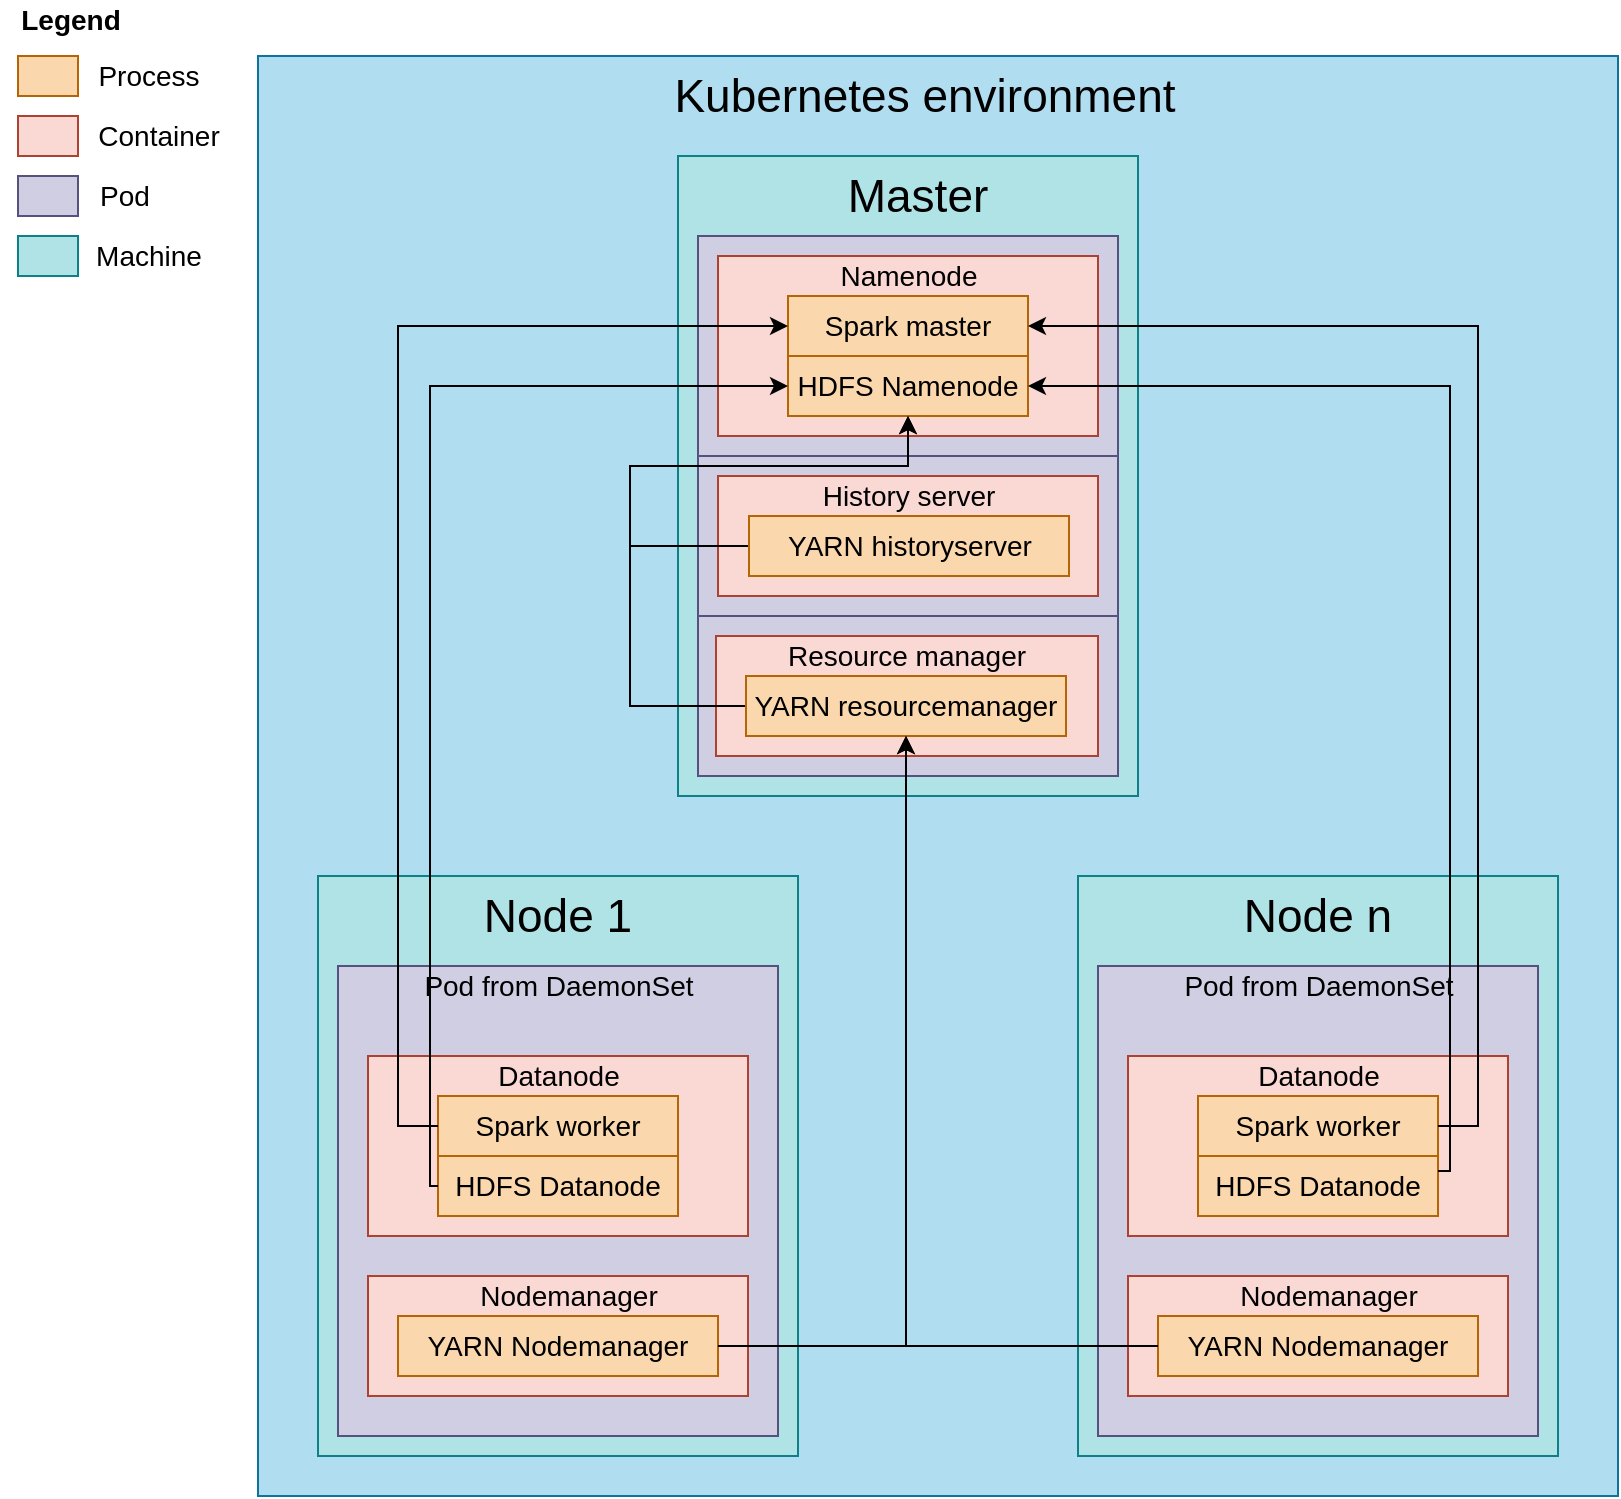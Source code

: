 <mxfile version="14.2.8"><diagram id="02HHNkqiUNSj9SbHE21N" name="Page-1"><mxGraphModel dx="1422" dy="791" grid="1" gridSize="10" guides="1" tooltips="1" connect="1" arrows="1" fold="1" page="1" pageScale="1" pageWidth="827" pageHeight="1169" math="0" shadow="0"><root><mxCell id="0"/><mxCell id="1" parent="0"/><mxCell id="L-4-hFawWbH8wZZXRmS0-38" value="" style="rounded=0;whiteSpace=wrap;html=1;strokeWidth=1;fontSize=14;fillColor=#b1ddf0;strokeColor=#10739e;" vertex="1" parent="1"><mxGeometry x="134" y="40" width="680" height="720" as="geometry"/></mxCell><mxCell id="L-4-hFawWbH8wZZXRmS0-2" value="Kubernetes environment" style="text;html=1;strokeColor=none;fillColor=none;align=center;verticalAlign=middle;whiteSpace=wrap;rounded=0;strokeWidth=4;fontSize=23;" vertex="1" parent="1"><mxGeometry x="290" y="50" width="355" height="20" as="geometry"/></mxCell><mxCell id="L-4-hFawWbH8wZZXRmS0-50" value="" style="whiteSpace=wrap;html=1;strokeWidth=1;fontSize=14;fillColor=#fad7ac;strokeColor=#b46504;" vertex="1" parent="1"><mxGeometry x="14" y="40" width="30" height="20" as="geometry"/></mxCell><mxCell id="L-4-hFawWbH8wZZXRmS0-51" value="Process" style="text;html=1;align=center;verticalAlign=middle;resizable=0;points=[];autosize=1;fontSize=14;" vertex="1" parent="1"><mxGeometry x="44" y="40" width="70" height="20" as="geometry"/></mxCell><mxCell id="L-4-hFawWbH8wZZXRmS0-52" value="" style="whiteSpace=wrap;html=1;strokeWidth=1;fontSize=14;fillColor=#fad9d5;strokeColor=#ae4132;" vertex="1" parent="1"><mxGeometry x="14" y="70" width="30" height="20" as="geometry"/></mxCell><mxCell id="L-4-hFawWbH8wZZXRmS0-53" value="Container" style="text;html=1;align=center;verticalAlign=middle;resizable=0;points=[];autosize=1;fontSize=14;" vertex="1" parent="1"><mxGeometry x="44" y="70" width="80" height="20" as="geometry"/></mxCell><mxCell id="L-4-hFawWbH8wZZXRmS0-54" value="" style="whiteSpace=wrap;html=1;strokeWidth=1;fontSize=14;fillColor=#d0cee2;strokeColor=#56517e;" vertex="1" parent="1"><mxGeometry x="14" y="100" width="30" height="20" as="geometry"/></mxCell><mxCell id="L-4-hFawWbH8wZZXRmS0-55" value="Pod" style="text;html=1;align=center;verticalAlign=middle;resizable=0;points=[];autosize=1;fontSize=14;" vertex="1" parent="1"><mxGeometry x="47" y="100" width="40" height="20" as="geometry"/></mxCell><mxCell id="L-4-hFawWbH8wZZXRmS0-71" value="" style="rounded=0;whiteSpace=wrap;html=1;strokeWidth=1;fontSize=23;fillColor=#b0e3e6;strokeColor=#0e8088;" vertex="1" parent="1"><mxGeometry x="164" y="450" width="240" height="290" as="geometry"/></mxCell><mxCell id="L-4-hFawWbH8wZZXRmS0-72" value="Node 1" style="text;html=1;strokeColor=none;fillColor=none;align=center;verticalAlign=middle;whiteSpace=wrap;rounded=0;fontSize=23;" vertex="1" parent="1"><mxGeometry x="244" y="460" width="80" height="20" as="geometry"/></mxCell><mxCell id="L-4-hFawWbH8wZZXRmS0-75" value="" style="rounded=0;whiteSpace=wrap;html=1;strokeWidth=1;fontSize=14;fillColor=#d0cee2;strokeColor=#56517e;" vertex="1" parent="1"><mxGeometry x="174" y="495" width="220" height="235" as="geometry"/></mxCell><mxCell id="L-4-hFawWbH8wZZXRmS0-76" value="" style="rounded=0;whiteSpace=wrap;html=1;strokeWidth=1;fontSize=23;fillColor=#fad9d5;strokeColor=#ae4132;" vertex="1" parent="1"><mxGeometry x="189" y="540" width="190" height="90" as="geometry"/></mxCell><mxCell id="L-4-hFawWbH8wZZXRmS0-77" value="Datanode" style="text;html=1;align=center;verticalAlign=middle;resizable=0;points=[];autosize=1;fontSize=14;" vertex="1" parent="1"><mxGeometry x="244" y="540" width="80" height="20" as="geometry"/></mxCell><mxCell id="L-4-hFawWbH8wZZXRmS0-78" value="Spark worker" style="whiteSpace=wrap;html=1;strokeWidth=1;fontSize=14;fillColor=#fad7ac;strokeColor=#b46504;" vertex="1" parent="1"><mxGeometry x="224" y="560" width="120" height="30" as="geometry"/></mxCell><mxCell id="L-4-hFawWbH8wZZXRmS0-79" value="HDFS Datanode" style="whiteSpace=wrap;html=1;strokeWidth=1;fontSize=14;fillColor=#fad7ac;strokeColor=#b46504;" vertex="1" parent="1"><mxGeometry x="224" y="590" width="120" height="30" as="geometry"/></mxCell><mxCell id="L-4-hFawWbH8wZZXRmS0-80" value="" style="rounded=0;whiteSpace=wrap;html=1;strokeWidth=1;fontSize=23;fillColor=#fad9d5;strokeColor=#ae4132;" vertex="1" parent="1"><mxGeometry x="189" y="650" width="190" height="60" as="geometry"/></mxCell><mxCell id="L-4-hFawWbH8wZZXRmS0-81" value="Nodemanager" style="text;html=1;align=center;verticalAlign=middle;resizable=0;points=[];autosize=1;fontSize=14;" vertex="1" parent="1"><mxGeometry x="239" y="650" width="100" height="20" as="geometry"/></mxCell><mxCell id="L-4-hFawWbH8wZZXRmS0-82" value="YARN Nodemanager" style="whiteSpace=wrap;html=1;strokeWidth=1;fontSize=14;fillColor=#fad7ac;strokeColor=#b46504;" vertex="1" parent="1"><mxGeometry x="204" y="670" width="160" height="30" as="geometry"/></mxCell><mxCell id="L-4-hFawWbH8wZZXRmS0-84" value="" style="whiteSpace=wrap;html=1;strokeWidth=1;fontSize=14;fillColor=#b0e3e6;strokeColor=#0e8088;" vertex="1" parent="1"><mxGeometry x="14" y="130" width="30" height="20" as="geometry"/></mxCell><mxCell id="L-4-hFawWbH8wZZXRmS0-85" value="Machine" style="text;html=1;align=center;verticalAlign=middle;resizable=0;points=[];autosize=1;fontSize=14;" vertex="1" parent="1"><mxGeometry x="44" y="130" width="70" height="20" as="geometry"/></mxCell><mxCell id="L-4-hFawWbH8wZZXRmS0-86" value="Pod from DaemonSet" style="text;html=1;align=center;verticalAlign=middle;resizable=0;points=[];autosize=1;fontSize=14;" vertex="1" parent="1"><mxGeometry x="209" y="495" width="150" height="20" as="geometry"/></mxCell><mxCell id="L-4-hFawWbH8wZZXRmS0-90" value="" style="rounded=0;whiteSpace=wrap;html=1;strokeWidth=1;fontSize=23;fillColor=#b0e3e6;strokeColor=#0e8088;" vertex="1" parent="1"><mxGeometry x="544" y="450" width="240" height="290" as="geometry"/></mxCell><mxCell id="L-4-hFawWbH8wZZXRmS0-91" value="Node n" style="text;html=1;strokeColor=none;fillColor=none;align=center;verticalAlign=middle;whiteSpace=wrap;rounded=0;fontSize=23;" vertex="1" parent="1"><mxGeometry x="619" y="460" width="90" height="20" as="geometry"/></mxCell><mxCell id="L-4-hFawWbH8wZZXRmS0-92" value="" style="rounded=0;whiteSpace=wrap;html=1;strokeWidth=1;fontSize=14;fillColor=#d0cee2;strokeColor=#56517e;" vertex="1" parent="1"><mxGeometry x="554" y="495" width="220" height="235" as="geometry"/></mxCell><mxCell id="L-4-hFawWbH8wZZXRmS0-93" value="" style="rounded=0;whiteSpace=wrap;html=1;strokeWidth=1;fontSize=23;fillColor=#fad9d5;strokeColor=#ae4132;" vertex="1" parent="1"><mxGeometry x="569" y="540" width="190" height="90" as="geometry"/></mxCell><mxCell id="L-4-hFawWbH8wZZXRmS0-94" value="Datanode" style="text;html=1;align=center;verticalAlign=middle;resizable=0;points=[];autosize=1;fontSize=14;" vertex="1" parent="1"><mxGeometry x="624" y="540" width="80" height="20" as="geometry"/></mxCell><mxCell id="L-4-hFawWbH8wZZXRmS0-95" value="Spark worker" style="whiteSpace=wrap;html=1;strokeWidth=1;fontSize=14;fillColor=#fad7ac;strokeColor=#b46504;" vertex="1" parent="1"><mxGeometry x="604" y="560" width="120" height="30" as="geometry"/></mxCell><mxCell id="L-4-hFawWbH8wZZXRmS0-96" value="HDFS Datanode" style="whiteSpace=wrap;html=1;strokeWidth=1;fontSize=14;fillColor=#fad7ac;strokeColor=#b46504;" vertex="1" parent="1"><mxGeometry x="604" y="590" width="120" height="30" as="geometry"/></mxCell><mxCell id="L-4-hFawWbH8wZZXRmS0-97" value="" style="rounded=0;whiteSpace=wrap;html=1;strokeWidth=1;fontSize=23;fillColor=#fad9d5;strokeColor=#ae4132;" vertex="1" parent="1"><mxGeometry x="569" y="650" width="190" height="60" as="geometry"/></mxCell><mxCell id="L-4-hFawWbH8wZZXRmS0-98" value="Nodemanager" style="text;html=1;align=center;verticalAlign=middle;resizable=0;points=[];autosize=1;fontSize=14;" vertex="1" parent="1"><mxGeometry x="619" y="650" width="100" height="20" as="geometry"/></mxCell><mxCell id="L-4-hFawWbH8wZZXRmS0-99" value="YARN Nodemanager" style="whiteSpace=wrap;html=1;strokeWidth=1;fontSize=14;fillColor=#fad7ac;strokeColor=#b46504;" vertex="1" parent="1"><mxGeometry x="584" y="670" width="160" height="30" as="geometry"/></mxCell><mxCell id="L-4-hFawWbH8wZZXRmS0-100" value="Pod from DaemonSet" style="text;html=1;align=center;verticalAlign=middle;resizable=0;points=[];autosize=1;fontSize=14;" vertex="1" parent="1"><mxGeometry x="589" y="495" width="150" height="20" as="geometry"/></mxCell><mxCell id="L-4-hFawWbH8wZZXRmS0-108" value="Legend" style="text;html=1;align=center;verticalAlign=middle;resizable=0;points=[];autosize=1;fontSize=14;fontStyle=1" vertex="1" parent="1"><mxGeometry x="5" y="12" width="70" height="20" as="geometry"/></mxCell><mxCell id="L-4-hFawWbH8wZZXRmS0-109" value="" style="rounded=0;whiteSpace=wrap;html=1;strokeWidth=1;fontSize=23;fillColor=#b0e3e6;strokeColor=#0e8088;" vertex="1" parent="1"><mxGeometry x="344" y="90" width="230" height="320" as="geometry"/></mxCell><mxCell id="L-4-hFawWbH8wZZXRmS0-110" value="Master" style="text;html=1;strokeColor=none;fillColor=none;align=center;verticalAlign=middle;whiteSpace=wrap;rounded=0;fontSize=23;" vertex="1" parent="1"><mxGeometry x="444" y="100" width="40" height="20" as="geometry"/></mxCell><mxCell id="L-4-hFawWbH8wZZXRmS0-111" value="" style="rounded=0;whiteSpace=wrap;html=1;strokeWidth=1;fontSize=14;fillColor=#d0cee2;strokeColor=#56517e;" vertex="1" parent="1"><mxGeometry x="354" y="130" width="210" height="110" as="geometry"/></mxCell><mxCell id="L-4-hFawWbH8wZZXRmS0-112" value="" style="rounded=0;whiteSpace=wrap;html=1;strokeWidth=1;fontSize=23;fillColor=#fad9d5;strokeColor=#ae4132;" vertex="1" parent="1"><mxGeometry x="364" y="140" width="190" height="90" as="geometry"/></mxCell><mxCell id="L-4-hFawWbH8wZZXRmS0-113" value="Namenode" style="text;html=1;align=center;verticalAlign=middle;resizable=0;points=[];autosize=1;fontSize=14;" vertex="1" parent="1"><mxGeometry x="419" y="140" width="80" height="20" as="geometry"/></mxCell><mxCell id="L-4-hFawWbH8wZZXRmS0-114" value="Spark master" style="whiteSpace=wrap;html=1;strokeWidth=1;fontSize=14;fillColor=#fad7ac;strokeColor=#b46504;" vertex="1" parent="1"><mxGeometry x="399" y="160" width="120" height="30" as="geometry"/></mxCell><mxCell id="L-4-hFawWbH8wZZXRmS0-115" value="HDFS Namenode" style="whiteSpace=wrap;html=1;strokeWidth=1;fontSize=14;fillColor=#fad7ac;strokeColor=#b46504;" vertex="1" parent="1"><mxGeometry x="399" y="190" width="120" height="30" as="geometry"/></mxCell><mxCell id="L-4-hFawWbH8wZZXRmS0-116" value="" style="rounded=0;whiteSpace=wrap;html=1;strokeWidth=1;fontSize=14;fillColor=#d0cee2;strokeColor=#56517e;" vertex="1" parent="1"><mxGeometry x="354" y="240" width="210" height="80" as="geometry"/></mxCell><mxCell id="L-4-hFawWbH8wZZXRmS0-117" value="" style="rounded=0;whiteSpace=wrap;html=1;strokeWidth=1;fontSize=23;fillColor=#fad9d5;strokeColor=#ae4132;" vertex="1" parent="1"><mxGeometry x="364" y="250" width="190" height="60" as="geometry"/></mxCell><mxCell id="L-4-hFawWbH8wZZXRmS0-118" value="History server" style="text;html=1;align=center;verticalAlign=middle;resizable=0;points=[];autosize=1;fontSize=14;" vertex="1" parent="1"><mxGeometry x="409" y="250" width="100" height="20" as="geometry"/></mxCell><mxCell id="L-4-hFawWbH8wZZXRmS0-131" style="edgeStyle=orthogonalEdgeStyle;rounded=0;orthogonalLoop=1;jettySize=auto;html=1;exitX=0;exitY=0.5;exitDx=0;exitDy=0;fontSize=14;" edge="1" parent="1" source="L-4-hFawWbH8wZZXRmS0-119" target="L-4-hFawWbH8wZZXRmS0-115"><mxGeometry relative="1" as="geometry"><Array as="points"><mxPoint x="320" y="285"/><mxPoint x="320" y="245"/><mxPoint x="459" y="245"/></Array></mxGeometry></mxCell><mxCell id="L-4-hFawWbH8wZZXRmS0-119" value="YARN historyserver" style="whiteSpace=wrap;html=1;strokeWidth=1;fontSize=14;fillColor=#fad7ac;strokeColor=#b46504;" vertex="1" parent="1"><mxGeometry x="379.5" y="270" width="160" height="30" as="geometry"/></mxCell><mxCell id="L-4-hFawWbH8wZZXRmS0-120" value="" style="rounded=0;whiteSpace=wrap;html=1;strokeWidth=1;fontSize=14;fillColor=#d0cee2;strokeColor=#56517e;" vertex="1" parent="1"><mxGeometry x="354" y="320" width="210" height="80" as="geometry"/></mxCell><mxCell id="L-4-hFawWbH8wZZXRmS0-121" value="" style="rounded=0;whiteSpace=wrap;html=1;strokeWidth=1;fontSize=23;fillColor=#fad9d5;strokeColor=#ae4132;" vertex="1" parent="1"><mxGeometry x="363" y="330" width="191" height="60" as="geometry"/></mxCell><mxCell id="L-4-hFawWbH8wZZXRmS0-122" value="Resource manager" style="text;html=1;align=center;verticalAlign=middle;resizable=0;points=[];autosize=1;fontSize=14;" vertex="1" parent="1"><mxGeometry x="388" y="330" width="140" height="20" as="geometry"/></mxCell><mxCell id="L-4-hFawWbH8wZZXRmS0-132" style="edgeStyle=orthogonalEdgeStyle;rounded=0;orthogonalLoop=1;jettySize=auto;html=1;exitX=0;exitY=0.5;exitDx=0;exitDy=0;entryX=0.5;entryY=1;entryDx=0;entryDy=0;fontSize=14;" edge="1" parent="1" source="L-4-hFawWbH8wZZXRmS0-123" target="L-4-hFawWbH8wZZXRmS0-115"><mxGeometry relative="1" as="geometry"><Array as="points"><mxPoint x="320" y="365"/><mxPoint x="320" y="245"/><mxPoint x="459" y="245"/></Array></mxGeometry></mxCell><mxCell id="L-4-hFawWbH8wZZXRmS0-123" value="YARN resourcemanager" style="whiteSpace=wrap;html=1;strokeWidth=1;fontSize=14;fillColor=#fad7ac;strokeColor=#b46504;" vertex="1" parent="1"><mxGeometry x="378" y="350" width="160" height="30" as="geometry"/></mxCell><mxCell id="L-4-hFawWbH8wZZXRmS0-130" style="edgeStyle=orthogonalEdgeStyle;rounded=0;orthogonalLoop=1;jettySize=auto;html=1;exitX=1;exitY=0.25;exitDx=0;exitDy=0;entryX=1;entryY=0.5;entryDx=0;entryDy=0;fontSize=14;" edge="1" parent="1" source="L-4-hFawWbH8wZZXRmS0-96" target="L-4-hFawWbH8wZZXRmS0-115"><mxGeometry relative="1" as="geometry"><Array as="points"><mxPoint x="730" y="598"/><mxPoint x="730" y="205"/></Array></mxGeometry></mxCell><mxCell id="L-4-hFawWbH8wZZXRmS0-128" style="edgeStyle=orthogonalEdgeStyle;rounded=0;orthogonalLoop=1;jettySize=auto;html=1;exitX=0;exitY=0.5;exitDx=0;exitDy=0;entryX=0;entryY=0.5;entryDx=0;entryDy=0;fontSize=14;" edge="1" parent="1" source="L-4-hFawWbH8wZZXRmS0-78" target="L-4-hFawWbH8wZZXRmS0-114"><mxGeometry relative="1" as="geometry"/></mxCell><mxCell id="L-4-hFawWbH8wZZXRmS0-129" style="edgeStyle=orthogonalEdgeStyle;rounded=0;orthogonalLoop=1;jettySize=auto;html=1;exitX=0;exitY=0.5;exitDx=0;exitDy=0;entryX=0;entryY=0.5;entryDx=0;entryDy=0;fontSize=14;" edge="1" parent="1" source="L-4-hFawWbH8wZZXRmS0-79" target="L-4-hFawWbH8wZZXRmS0-115"><mxGeometry relative="1" as="geometry"><Array as="points"><mxPoint x="220" y="605"/><mxPoint x="220" y="205"/></Array></mxGeometry></mxCell><mxCell id="L-4-hFawWbH8wZZXRmS0-127" style="edgeStyle=orthogonalEdgeStyle;rounded=0;orthogonalLoop=1;jettySize=auto;html=1;exitX=1;exitY=0.5;exitDx=0;exitDy=0;entryX=1;entryY=0.5;entryDx=0;entryDy=0;fontSize=14;" edge="1" parent="1" source="L-4-hFawWbH8wZZXRmS0-95" target="L-4-hFawWbH8wZZXRmS0-114"><mxGeometry relative="1" as="geometry"/></mxCell><mxCell id="L-4-hFawWbH8wZZXRmS0-125" style="edgeStyle=orthogonalEdgeStyle;rounded=0;orthogonalLoop=1;jettySize=auto;html=1;exitX=1;exitY=0.5;exitDx=0;exitDy=0;fontSize=14;" edge="1" parent="1" source="L-4-hFawWbH8wZZXRmS0-82" target="L-4-hFawWbH8wZZXRmS0-123"><mxGeometry relative="1" as="geometry"/></mxCell><mxCell id="L-4-hFawWbH8wZZXRmS0-126" style="edgeStyle=orthogonalEdgeStyle;rounded=0;orthogonalLoop=1;jettySize=auto;html=1;exitX=0;exitY=0.5;exitDx=0;exitDy=0;fontSize=14;" edge="1" parent="1" source="L-4-hFawWbH8wZZXRmS0-99" target="L-4-hFawWbH8wZZXRmS0-123"><mxGeometry relative="1" as="geometry"/></mxCell></root></mxGraphModel></diagram></mxfile>